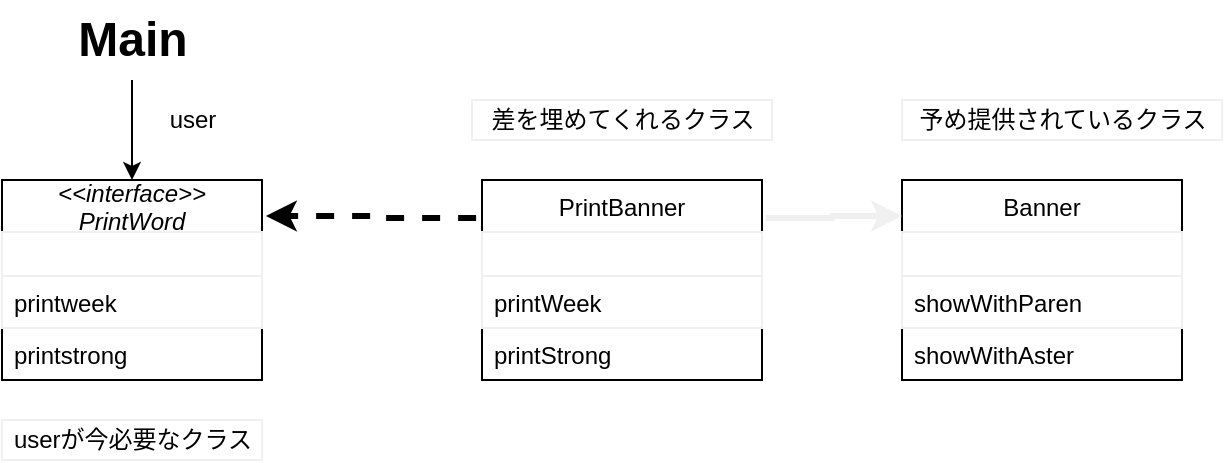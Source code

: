 <mxfile>
    <diagram id="qUPvEMYZ8cFjIW-F3Pec" name="ページ1">
        <mxGraphModel dx="637" dy="428" grid="1" gridSize="10" guides="1" tooltips="1" connect="1" arrows="1" fold="1" page="1" pageScale="1" pageWidth="850" pageHeight="1100" math="0" shadow="0">
            <root>
                <mxCell id="0"/>
                <mxCell id="1" parent="0"/>
                <mxCell id="33" value="" style="edgeStyle=orthogonalEdgeStyle;rounded=0;orthogonalLoop=1;jettySize=auto;html=1;entryX=0.5;entryY=0;entryDx=0;entryDy=0;" edge="1" parent="1" source="16" target="18">
                    <mxGeometry relative="1" as="geometry"/>
                </mxCell>
                <mxCell id="16" value="Main" style="text;strokeColor=none;fillColor=none;html=1;fontSize=24;fontStyle=1;verticalAlign=middle;align=center;" parent="1" vertex="1">
                    <mxGeometry x="45" y="40" width="100" height="40" as="geometry"/>
                </mxCell>
                <mxCell id="18" value="&lt;&lt;interface&gt;&gt;&#10;PrintWord" style="swimlane;fontStyle=2;childLayout=stackLayout;horizontal=1;startSize=26;fillColor=none;horizontalStack=0;resizeParent=1;resizeParentMax=0;resizeLast=0;collapsible=1;marginBottom=0;" parent="1" vertex="1">
                    <mxGeometry x="30" y="130" width="130" height="100" as="geometry"/>
                </mxCell>
                <mxCell id="19" value="" style="text;fillColor=none;align=left;verticalAlign=top;spacingLeft=4;spacingRight=4;overflow=hidden;rotatable=0;points=[[0,0.5],[1,0.5]];portConstraint=eastwest;strokeColor=#f0f0f0;" parent="18" vertex="1">
                    <mxGeometry y="26" width="130" height="22" as="geometry"/>
                </mxCell>
                <mxCell id="20" value="printweek" style="text;fillColor=none;align=left;verticalAlign=top;spacingLeft=4;spacingRight=4;overflow=hidden;rotatable=0;points=[[0,0.5],[1,0.5]];portConstraint=eastwest;strokeColor=#f0f0f0;" parent="18" vertex="1">
                    <mxGeometry y="48" width="130" height="26" as="geometry"/>
                </mxCell>
                <mxCell id="21" value="printstrong" style="text;strokeColor=none;fillColor=none;align=left;verticalAlign=top;spacingLeft=4;spacingRight=4;overflow=hidden;rotatable=0;points=[[0,0.5],[1,0.5]];portConstraint=eastwest;" parent="18" vertex="1">
                    <mxGeometry y="74" width="130" height="26" as="geometry"/>
                </mxCell>
                <mxCell id="22" value="Banner" style="swimlane;fontStyle=0;childLayout=stackLayout;horizontal=1;startSize=26;fillColor=none;horizontalStack=0;resizeParent=1;resizeParentMax=0;resizeLast=0;collapsible=1;marginBottom=0;" parent="1" vertex="1">
                    <mxGeometry x="480" y="130" width="140" height="100" as="geometry"/>
                </mxCell>
                <mxCell id="23" value="" style="text;fillColor=none;align=left;verticalAlign=top;spacingLeft=4;spacingRight=4;overflow=hidden;rotatable=0;points=[[0,0.5],[1,0.5]];portConstraint=eastwest;strokeColor=#f0f0f0;" parent="22" vertex="1">
                    <mxGeometry y="26" width="140" height="22" as="geometry"/>
                </mxCell>
                <mxCell id="24" value="showWithParen" style="text;fillColor=none;align=left;verticalAlign=top;spacingLeft=4;spacingRight=4;overflow=hidden;rotatable=0;points=[[0,0.5],[1,0.5]];portConstraint=eastwest;strokeColor=#f0f0f0;" parent="22" vertex="1">
                    <mxGeometry y="48" width="140" height="26" as="geometry"/>
                </mxCell>
                <mxCell id="25" value="showWithAster" style="text;strokeColor=none;fillColor=none;align=left;verticalAlign=top;spacingLeft=4;spacingRight=4;overflow=hidden;rotatable=0;points=[[0,0.5],[1,0.5]];portConstraint=eastwest;" parent="22" vertex="1">
                    <mxGeometry y="74" width="140" height="26" as="geometry"/>
                </mxCell>
                <mxCell id="31" value="" style="edgeStyle=orthogonalEdgeStyle;rounded=0;orthogonalLoop=1;jettySize=auto;html=1;entryX=1.015;entryY=0.18;entryDx=0;entryDy=0;entryPerimeter=0;exitX=-0.021;exitY=0.19;exitDx=0;exitDy=0;exitPerimeter=0;dashed=1;strokeWidth=3;" parent="1" source="26" target="18" edge="1">
                    <mxGeometry relative="1" as="geometry"/>
                </mxCell>
                <mxCell id="32" value="" style="edgeStyle=orthogonalEdgeStyle;rounded=0;orthogonalLoop=1;jettySize=auto;html=1;strokeColor=#f0f0f0;exitX=1.014;exitY=0.19;exitDx=0;exitDy=0;exitPerimeter=0;entryX=0;entryY=0.18;entryDx=0;entryDy=0;entryPerimeter=0;strokeWidth=3;" parent="1" source="26" target="22" edge="1">
                    <mxGeometry relative="1" as="geometry"/>
                </mxCell>
                <mxCell id="26" value="PrintBanner" style="swimlane;fontStyle=0;childLayout=stackLayout;horizontal=1;startSize=26;fillColor=none;horizontalStack=0;resizeParent=1;resizeParentMax=0;resizeLast=0;collapsible=1;marginBottom=0;" parent="1" vertex="1">
                    <mxGeometry x="270" y="130" width="140" height="100" as="geometry"/>
                </mxCell>
                <mxCell id="27" value="" style="text;fillColor=none;align=left;verticalAlign=top;spacingLeft=4;spacingRight=4;overflow=hidden;rotatable=0;points=[[0,0.5],[1,0.5]];portConstraint=eastwest;strokeColor=#f0f0f0;" parent="26" vertex="1">
                    <mxGeometry y="26" width="140" height="22" as="geometry"/>
                </mxCell>
                <mxCell id="28" value="printWeek" style="text;fillColor=none;align=left;verticalAlign=top;spacingLeft=4;spacingRight=4;overflow=hidden;rotatable=0;points=[[0,0.5],[1,0.5]];portConstraint=eastwest;strokeColor=#f0f0f0;" parent="26" vertex="1">
                    <mxGeometry y="48" width="140" height="26" as="geometry"/>
                </mxCell>
                <mxCell id="29" value="printStrong" style="text;strokeColor=none;fillColor=none;align=left;verticalAlign=top;spacingLeft=4;spacingRight=4;overflow=hidden;rotatable=0;points=[[0,0.5],[1,0.5]];portConstraint=eastwest;" parent="26" vertex="1">
                    <mxGeometry y="74" width="140" height="26" as="geometry"/>
                </mxCell>
                <mxCell id="34" value="user&lt;br&gt;" style="text;html=1;align=center;verticalAlign=middle;resizable=0;points=[];autosize=1;strokeColor=none;" vertex="1" parent="1">
                    <mxGeometry x="105" y="90" width="40" height="20" as="geometry"/>
                </mxCell>
                <mxCell id="35" value="予め提供されているクラス" style="text;html=1;align=center;verticalAlign=middle;resizable=0;points=[];autosize=1;strokeColor=#f0f0f0;" vertex="1" parent="1">
                    <mxGeometry x="480" y="90" width="160" height="20" as="geometry"/>
                </mxCell>
                <mxCell id="36" value="userが今必要なクラス" style="text;html=1;align=center;verticalAlign=middle;resizable=0;points=[];autosize=1;strokeColor=#f0f0f0;" vertex="1" parent="1">
                    <mxGeometry x="30" y="250" width="130" height="20" as="geometry"/>
                </mxCell>
                <mxCell id="37" value="差を埋めてくれるクラス&lt;br&gt;" style="text;html=1;align=center;verticalAlign=middle;resizable=0;points=[];autosize=1;strokeColor=#f0f0f0;" vertex="1" parent="1">
                    <mxGeometry x="265" y="90" width="150" height="20" as="geometry"/>
                </mxCell>
            </root>
        </mxGraphModel>
    </diagram>
</mxfile>